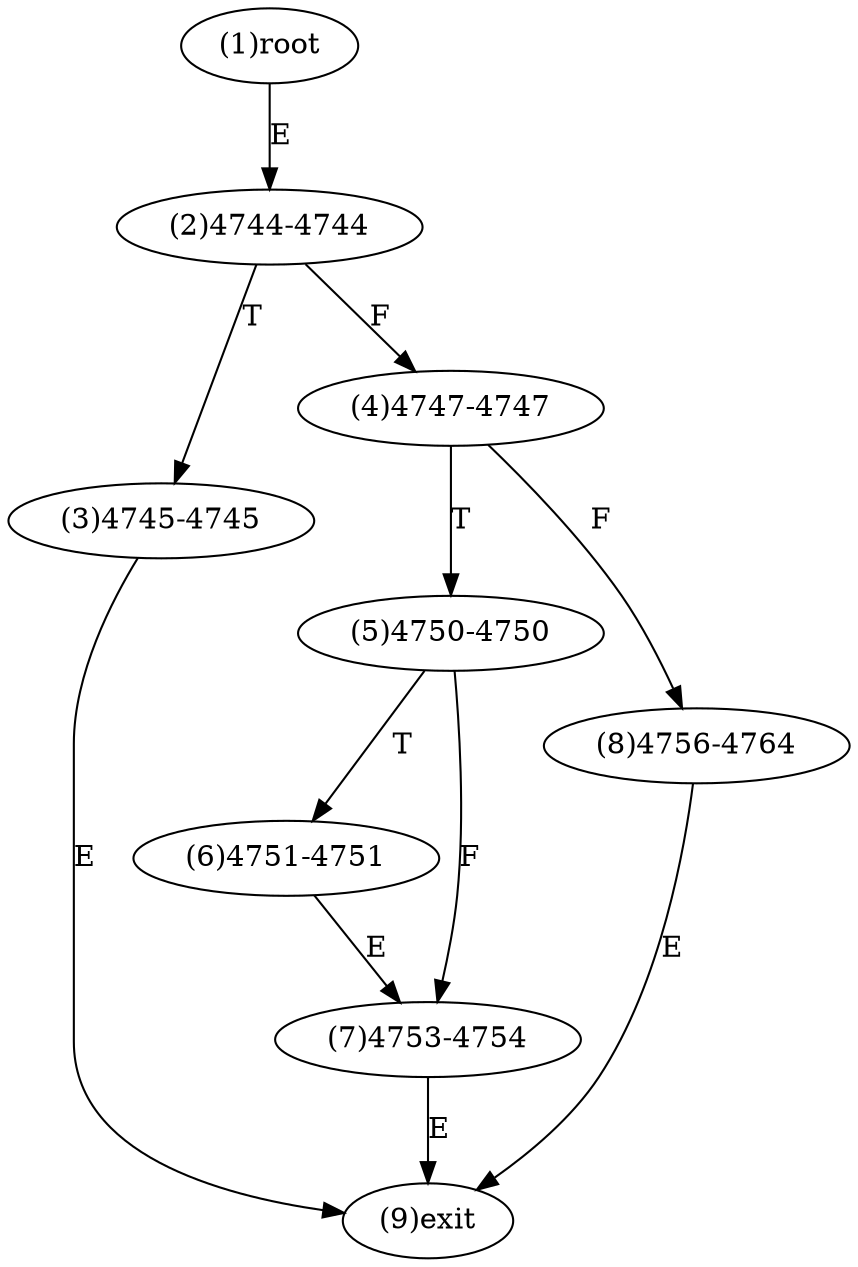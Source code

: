 digraph "" { 
1[ label="(1)root"];
2[ label="(2)4744-4744"];
3[ label="(3)4745-4745"];
4[ label="(4)4747-4747"];
5[ label="(5)4750-4750"];
6[ label="(6)4751-4751"];
7[ label="(7)4753-4754"];
8[ label="(8)4756-4764"];
9[ label="(9)exit"];
1->2[ label="E"];
2->4[ label="F"];
2->3[ label="T"];
3->9[ label="E"];
4->8[ label="F"];
4->5[ label="T"];
5->7[ label="F"];
5->6[ label="T"];
6->7[ label="E"];
7->9[ label="E"];
8->9[ label="E"];
}